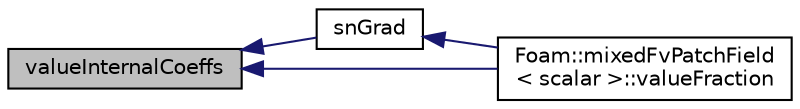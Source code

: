 digraph "valueInternalCoeffs"
{
  bgcolor="transparent";
  edge [fontname="Helvetica",fontsize="10",labelfontname="Helvetica",labelfontsize="10"];
  node [fontname="Helvetica",fontsize="10",shape=record];
  rankdir="LR";
  Node1 [label="valueInternalCoeffs",height=0.2,width=0.4,color="black", fillcolor="grey75", style="filled", fontcolor="black"];
  Node1 -> Node2 [dir="back",color="midnightblue",fontsize="10",style="solid",fontname="Helvetica"];
  Node2 [label="snGrad",height=0.2,width=0.4,color="black",URL="$a01547.html#aee44c456744b9ed5f206a9027bb93f8a",tooltip="Return gradient at boundary. "];
  Node2 -> Node3 [dir="back",color="midnightblue",fontsize="10",style="solid",fontname="Helvetica"];
  Node3 [label="Foam::mixedFvPatchField\l\< scalar \>::valueFraction",height=0.2,width=0.4,color="black",URL="$a01547.html#a0aad8021ccb2bce0f221055f525f25e4"];
  Node1 -> Node3 [dir="back",color="midnightblue",fontsize="10",style="solid",fontname="Helvetica"];
}
